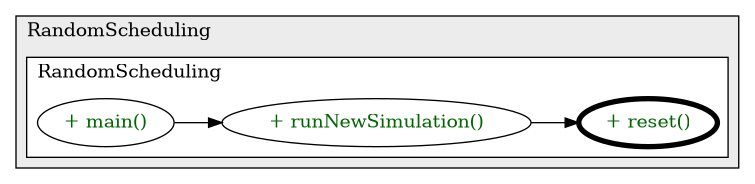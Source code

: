 @startuml

/' diagram meta data start
config=CallConfiguration;
{
  "rootMethod": "RandomScheduling#reset()",
  "projectClassification": {
    "searchMode": "OpenProject", // OpenProject, AllProjects
    "includedProjects": "",
    "pathEndKeywords": "*.impl",
    "isClientPath": "",
    "isClientName": "",
    "isTestPath": "",
    "isTestName": "",
    "isMappingPath": "",
    "isMappingName": "",
    "isDataAccessPath": "",
    "isDataAccessName": "",
    "isDataStructurePath": "",
    "isDataStructureName": "",
    "isInterfaceStructuresPath": "",
    "isInterfaceStructuresName": "",
    "isEntryPointPath": "",
    "isEntryPointName": ""
  },
  "graphRestriction": {
    "classPackageExcludeFilter": "",
    "classPackageIncludeFilter": "",
    "classNameExcludeFilter": "",
    "classNameIncludeFilter": "",
    "methodNameExcludeFilter": "",
    "methodNameIncludeFilter": "",
    "removeByInheritance": "", // inheritance/annotation based filtering is done in a second step
    "removeByAnnotation": "",
    "removeByClassPackage": "", // cleanup the graph after inheritance/annotation based filtering is done
    "removeByClassName": "",
    "cutMappings": false,
    "cutEnum": true,
    "cutTests": true,
    "cutClient": true,
    "cutDataAccess": true,
    "cutInterfaceStructures": true,
    "cutDataStructures": true,
    "cutGetterAndSetter": true,
    "cutConstructors": true
  },
  "graphTraversal": {
    "forwardDepth": 3,
    "backwardDepth": 3,
    "classPackageExcludeFilter": "",
    "classPackageIncludeFilter": "",
    "classNameExcludeFilter": "",
    "classNameIncludeFilter": "",
    "methodNameExcludeFilter": "",
    "methodNameIncludeFilter": "",
    "hideMappings": false,
    "hideDataStructures": false,
    "hidePrivateMethods": true,
    "hideInterfaceCalls": true, // indirection: implementation -> interface (is hidden) -> implementation
    "onlyShowApplicationEntryPoints": false // root node is included
  },
  "details": {
    "aggregation": "GroupByClass", // ByClass, GroupByClass, None
    "showMethodParametersTypes": false,
    "showMethodParametersNames": false,
    "showMethodReturnType": false,
    "showPackageLevels": 2,
    "showCallOrder": false,
    "edgeMode": "MethodsOnly", // TypesOnly, MethodsOnly, TypesAndMethods, MethodsAndDirectTypeUsage
    "showDetailedClassStructure": false
  },
  "rootClass": "RandomScheduling"
}
diagram meta data end '/



digraph g {
    rankdir="LR"
    splines=polyline
    

'nodes 
subgraph cluster_1902341417 { 
   	label=RandomScheduling
	labeljust=l
	fillcolor="#ececec"
	style=filled
   
   subgraph cluster_1400966414 { 
   	label=RandomScheduling
	labeljust=l
	fillcolor=white
	style=filled
   
   RandomScheduling1902341417XXXmain1859653459[
	label="+ main()"
	style=filled
	fillcolor=white
	tooltip="RandomScheduling

null"
	fontcolor=darkgreen
];

RandomScheduling1902341417XXXreset0[
	label="+ reset()"
	style=filled
	fillcolor=white
	tooltip="RandomScheduling

null"
	penwidth=4
	fontcolor=darkgreen
];

RandomScheduling1902341417XXXrunNewSimulation1005994920[
	label="+ runNewSimulation()"
	style=filled
	fillcolor=white
	tooltip="RandomScheduling

null"
	fontcolor=darkgreen
];
} 
} 

'edges    
RandomScheduling1902341417XXXmain1859653459 -> RandomScheduling1902341417XXXrunNewSimulation1005994920;
RandomScheduling1902341417XXXrunNewSimulation1005994920 -> RandomScheduling1902341417XXXreset0;
    
}
@enduml